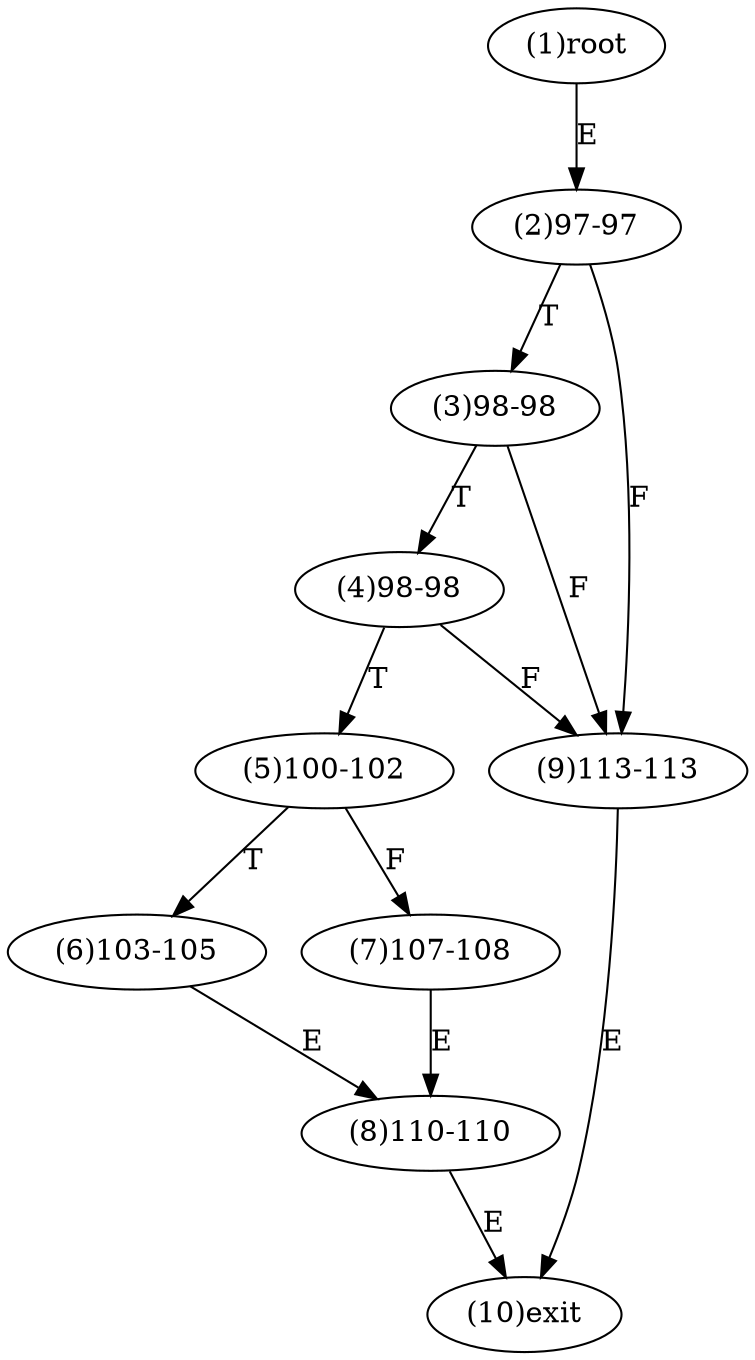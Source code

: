 digraph "" { 
1[ label="(1)root"];
2[ label="(2)97-97"];
3[ label="(3)98-98"];
4[ label="(4)98-98"];
5[ label="(5)100-102"];
6[ label="(6)103-105"];
7[ label="(7)107-108"];
8[ label="(8)110-110"];
9[ label="(9)113-113"];
10[ label="(10)exit"];
1->2[ label="E"];
2->9[ label="F"];
2->3[ label="T"];
3->9[ label="F"];
3->4[ label="T"];
4->9[ label="F"];
4->5[ label="T"];
5->7[ label="F"];
5->6[ label="T"];
6->8[ label="E"];
7->8[ label="E"];
8->10[ label="E"];
9->10[ label="E"];
}